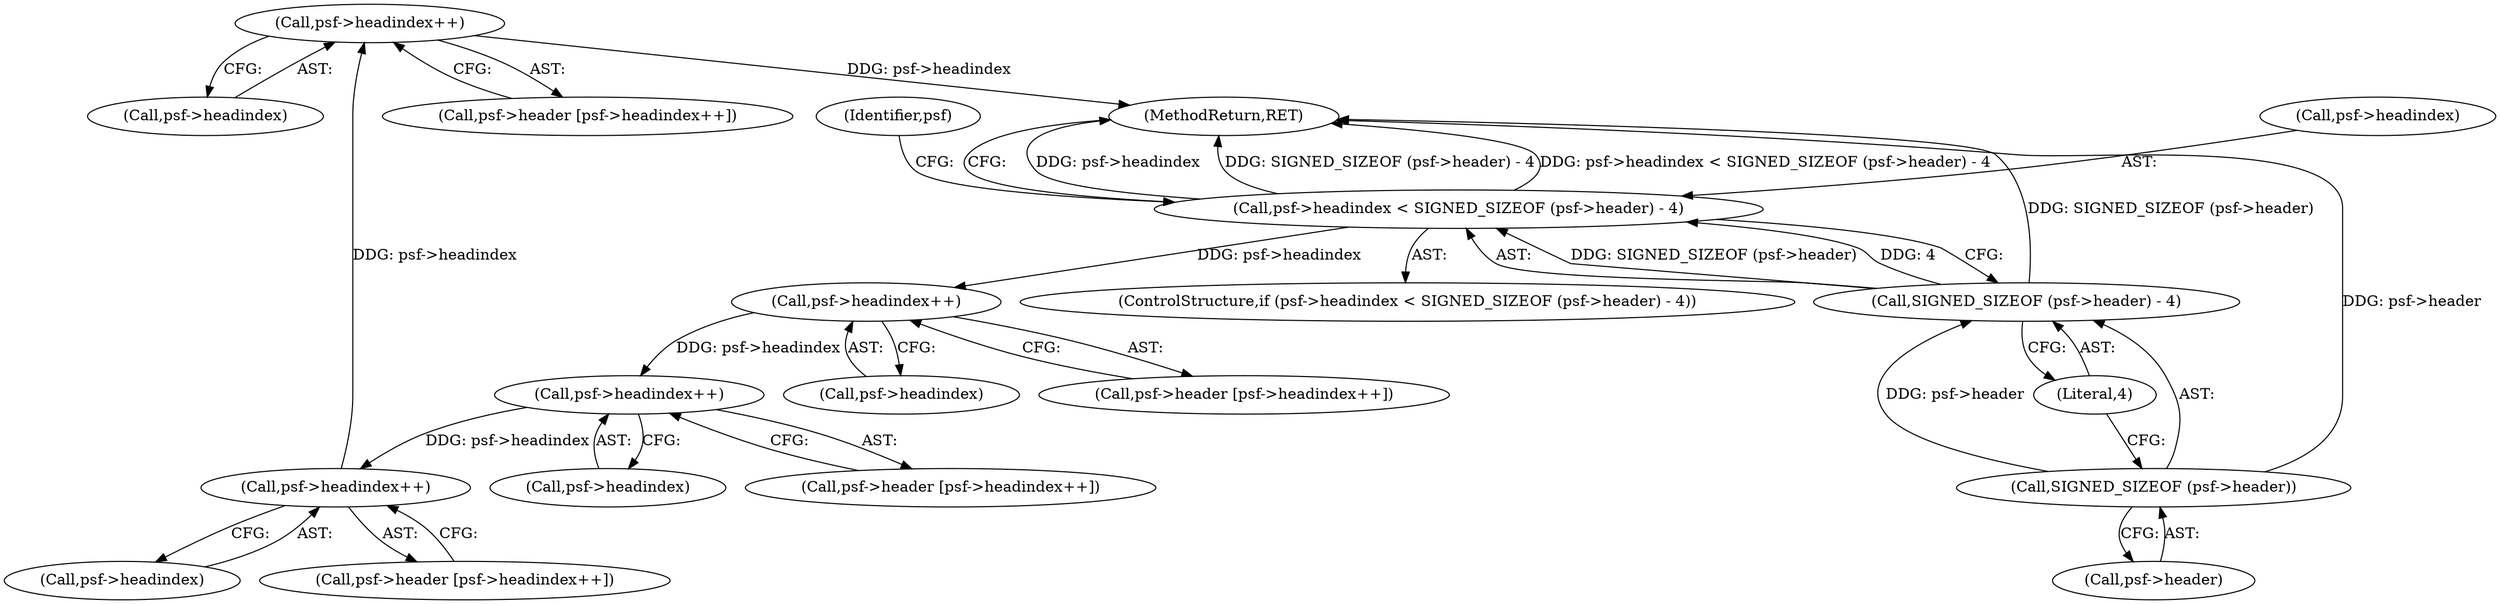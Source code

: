 digraph "1_libsndfile_708e996c87c5fae77b104ccfeb8f6db784c32074_11@pointer" {
"1000158" [label="(Call,psf->headindex++)"];
"1000146" [label="(Call,psf->headindex++)"];
"1000134" [label="(Call,psf->headindex++)"];
"1000122" [label="(Call,psf->headindex++)"];
"1000106" [label="(Call,psf->headindex < SIGNED_SIZEOF (psf->header) - 4)"];
"1000110" [label="(Call,SIGNED_SIZEOF (psf->header) - 4)"];
"1000111" [label="(Call,SIGNED_SIZEOF (psf->header))"];
"1000134" [label="(Call,psf->headindex++)"];
"1000118" [label="(Call,psf->header [psf->headindex++])"];
"1000123" [label="(Call,psf->headindex)"];
"1000115" [label="(Literal,4)"];
"1000159" [label="(Call,psf->headindex)"];
"1000142" [label="(Call,psf->header [psf->headindex++])"];
"1000120" [label="(Identifier,psf)"];
"1000105" [label="(ControlStructure,if (psf->headindex < SIGNED_SIZEOF (psf->header) - 4))"];
"1000110" [label="(Call,SIGNED_SIZEOF (psf->header) - 4)"];
"1000130" [label="(Call,psf->header [psf->headindex++])"];
"1000107" [label="(Call,psf->headindex)"];
"1000135" [label="(Call,psf->headindex)"];
"1000146" [label="(Call,psf->headindex++)"];
"1000106" [label="(Call,psf->headindex < SIGNED_SIZEOF (psf->header) - 4)"];
"1000112" [label="(Call,psf->header)"];
"1000111" [label="(Call,SIGNED_SIZEOF (psf->header))"];
"1000158" [label="(Call,psf->headindex++)"];
"1000163" [label="(MethodReturn,RET)"];
"1000154" [label="(Call,psf->header [psf->headindex++])"];
"1000122" [label="(Call,psf->headindex++)"];
"1000147" [label="(Call,psf->headindex)"];
"1000158" -> "1000154"  [label="AST: "];
"1000158" -> "1000159"  [label="CFG: "];
"1000159" -> "1000158"  [label="AST: "];
"1000154" -> "1000158"  [label="CFG: "];
"1000158" -> "1000163"  [label="DDG: psf->headindex"];
"1000146" -> "1000158"  [label="DDG: psf->headindex"];
"1000146" -> "1000142"  [label="AST: "];
"1000146" -> "1000147"  [label="CFG: "];
"1000147" -> "1000146"  [label="AST: "];
"1000142" -> "1000146"  [label="CFG: "];
"1000134" -> "1000146"  [label="DDG: psf->headindex"];
"1000134" -> "1000130"  [label="AST: "];
"1000134" -> "1000135"  [label="CFG: "];
"1000135" -> "1000134"  [label="AST: "];
"1000130" -> "1000134"  [label="CFG: "];
"1000122" -> "1000134"  [label="DDG: psf->headindex"];
"1000122" -> "1000118"  [label="AST: "];
"1000122" -> "1000123"  [label="CFG: "];
"1000123" -> "1000122"  [label="AST: "];
"1000118" -> "1000122"  [label="CFG: "];
"1000106" -> "1000122"  [label="DDG: psf->headindex"];
"1000106" -> "1000105"  [label="AST: "];
"1000106" -> "1000110"  [label="CFG: "];
"1000107" -> "1000106"  [label="AST: "];
"1000110" -> "1000106"  [label="AST: "];
"1000120" -> "1000106"  [label="CFG: "];
"1000163" -> "1000106"  [label="CFG: "];
"1000106" -> "1000163"  [label="DDG: psf->headindex"];
"1000106" -> "1000163"  [label="DDG: SIGNED_SIZEOF (psf->header) - 4"];
"1000106" -> "1000163"  [label="DDG: psf->headindex < SIGNED_SIZEOF (psf->header) - 4"];
"1000110" -> "1000106"  [label="DDG: SIGNED_SIZEOF (psf->header)"];
"1000110" -> "1000106"  [label="DDG: 4"];
"1000110" -> "1000115"  [label="CFG: "];
"1000111" -> "1000110"  [label="AST: "];
"1000115" -> "1000110"  [label="AST: "];
"1000110" -> "1000163"  [label="DDG: SIGNED_SIZEOF (psf->header)"];
"1000111" -> "1000110"  [label="DDG: psf->header"];
"1000111" -> "1000112"  [label="CFG: "];
"1000112" -> "1000111"  [label="AST: "];
"1000115" -> "1000111"  [label="CFG: "];
"1000111" -> "1000163"  [label="DDG: psf->header"];
}
